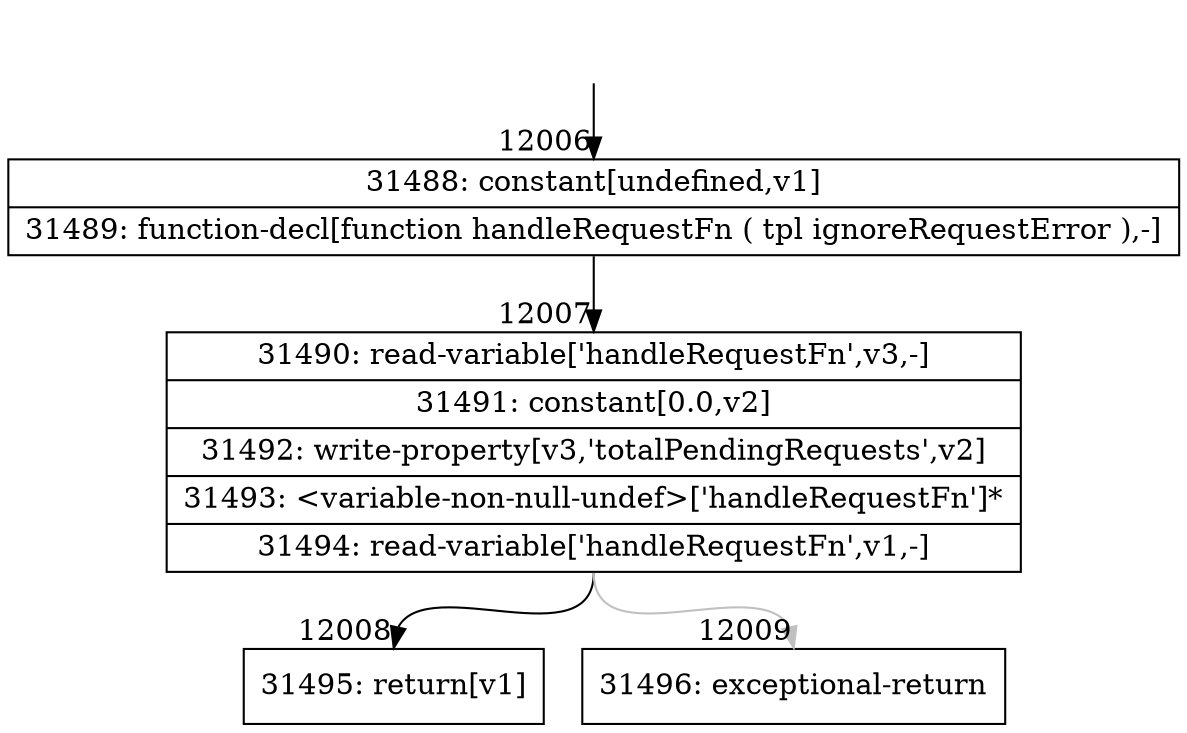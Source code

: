 digraph {
rankdir="TD"
BB_entry926[shape=none,label=""];
BB_entry926 -> BB12006 [tailport=s, headport=n, headlabel="    12006"]
BB12006 [shape=record label="{31488: constant[undefined,v1]|31489: function-decl[function handleRequestFn ( tpl ignoreRequestError ),-]}" ] 
BB12006 -> BB12007 [tailport=s, headport=n, headlabel="      12007"]
BB12007 [shape=record label="{31490: read-variable['handleRequestFn',v3,-]|31491: constant[0.0,v2]|31492: write-property[v3,'totalPendingRequests',v2]|31493: \<variable-non-null-undef\>['handleRequestFn']*|31494: read-variable['handleRequestFn',v1,-]}" ] 
BB12007 -> BB12008 [tailport=s, headport=n, headlabel="      12008"]
BB12007 -> BB12009 [tailport=s, headport=n, color=gray, headlabel="      12009"]
BB12008 [shape=record label="{31495: return[v1]}" ] 
BB12009 [shape=record label="{31496: exceptional-return}" ] 
//#$~ 17541
}
